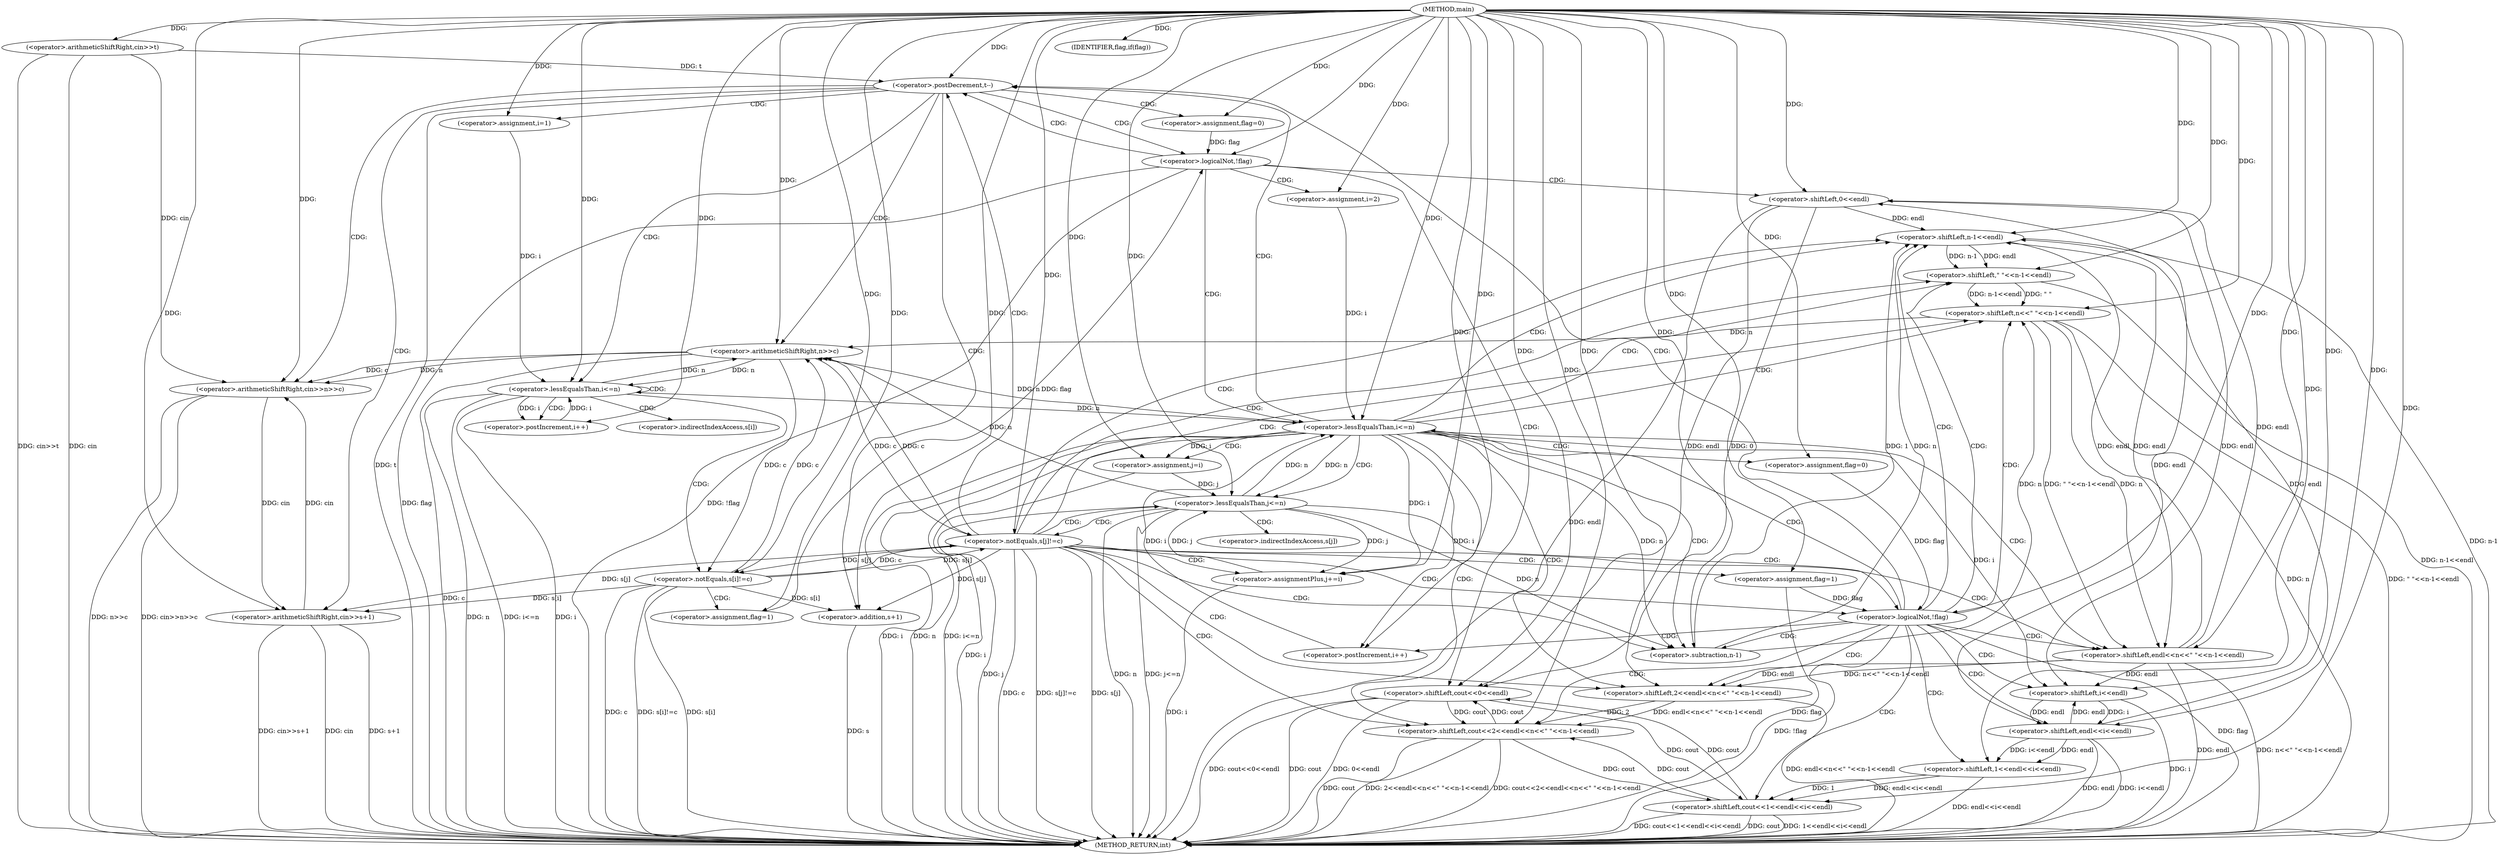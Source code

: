 digraph "main" {  
"1000102" [label = "(METHOD,main)" ]
"1000221" [label = "(METHOD_RETURN,int)" ]
"1000104" [label = "(<operator>.arithmeticShiftRight,cin>>t)" ]
"1000108" [label = "(<operator>.postDecrement,t--)" ]
"1000111" [label = "(<operator>.arithmeticShiftRight,cin>>n>>c)" ]
"1000116" [label = "(<operator>.arithmeticShiftRight,cin>>s+1)" ]
"1000122" [label = "(<operator>.assignment,flag=0)" ]
"1000127" [label = "(<operator>.assignment,i=1)" ]
"1000130" [label = "(<operator>.lessEqualsThan,i<=n)" ]
"1000133" [label = "(<operator>.postIncrement,i++)" ]
"1000145" [label = "(<operator>.logicalNot,!flag)" ]
"1000156" [label = "(<operator>.assignment,i=2)" ]
"1000159" [label = "(<operator>.lessEqualsThan,i<=n)" ]
"1000162" [label = "(<operator>.postIncrement,i++)" ]
"1000205" [label = "(IDENTIFIER,flag,if(flag))" ]
"1000206" [label = "(<operator>.shiftLeft,cout<<2<<endl<<n<<\" \"<<n-1<<endl)" ]
"1000113" [label = "(<operator>.arithmeticShiftRight,n>>c)" ]
"1000118" [label = "(<operator>.addition,s+1)" ]
"1000136" [label = "(<operator>.notEquals,s[i]!=c)" ]
"1000141" [label = "(<operator>.assignment,flag=1)" ]
"1000148" [label = "(<operator>.shiftLeft,cout<<0<<endl)" ]
"1000165" [label = "(<operator>.assignment,flag=0)" ]
"1000170" [label = "(<operator>.assignment,j=i)" ]
"1000173" [label = "(<operator>.lessEqualsThan,j<=n)" ]
"1000176" [label = "(<operator>.assignmentPlus,j+=i)" ]
"1000191" [label = "(<operator>.logicalNot,!flag)" ]
"1000208" [label = "(<operator>.shiftLeft,2<<endl<<n<<\" \"<<n-1<<endl)" ]
"1000150" [label = "(<operator>.shiftLeft,0<<endl)" ]
"1000180" [label = "(<operator>.notEquals,s[j]!=c)" ]
"1000194" [label = "(<operator>.shiftLeft,cout<<1<<endl<<i<<endl)" ]
"1000210" [label = "(<operator>.shiftLeft,endl<<n<<\" \"<<n-1<<endl)" ]
"1000186" [label = "(<operator>.assignment,flag=1)" ]
"1000212" [label = "(<operator>.shiftLeft,n<<\" \"<<n-1<<endl)" ]
"1000196" [label = "(<operator>.shiftLeft,1<<endl<<i<<endl)" ]
"1000214" [label = "(<operator>.shiftLeft,\" \"<<n-1<<endl)" ]
"1000198" [label = "(<operator>.shiftLeft,endl<<i<<endl)" ]
"1000216" [label = "(<operator>.shiftLeft,n-1<<endl)" ]
"1000200" [label = "(<operator>.shiftLeft,i<<endl)" ]
"1000217" [label = "(<operator>.subtraction,n-1)" ]
"1000137" [label = "(<operator>.indirectIndexAccess,s[i])" ]
"1000181" [label = "(<operator>.indirectIndexAccess,s[j])" ]
  "1000104" -> "1000221"  [ label = "DDG: cin"] 
  "1000104" -> "1000221"  [ label = "DDG: cin>>t"] 
  "1000108" -> "1000221"  [ label = "DDG: t"] 
  "1000113" -> "1000221"  [ label = "DDG: c"] 
  "1000111" -> "1000221"  [ label = "DDG: n>>c"] 
  "1000111" -> "1000221"  [ label = "DDG: cin>>n>>c"] 
  "1000116" -> "1000221"  [ label = "DDG: cin"] 
  "1000118" -> "1000221"  [ label = "DDG: s"] 
  "1000116" -> "1000221"  [ label = "DDG: s+1"] 
  "1000116" -> "1000221"  [ label = "DDG: cin>>s+1"] 
  "1000130" -> "1000221"  [ label = "DDG: i"] 
  "1000130" -> "1000221"  [ label = "DDG: n"] 
  "1000130" -> "1000221"  [ label = "DDG: i<=n"] 
  "1000145" -> "1000221"  [ label = "DDG: flag"] 
  "1000145" -> "1000221"  [ label = "DDG: !flag"] 
  "1000159" -> "1000221"  [ label = "DDG: i"] 
  "1000159" -> "1000221"  [ label = "DDG: n"] 
  "1000159" -> "1000221"  [ label = "DDG: i<=n"] 
  "1000170" -> "1000221"  [ label = "DDG: i"] 
  "1000173" -> "1000221"  [ label = "DDG: j"] 
  "1000173" -> "1000221"  [ label = "DDG: n"] 
  "1000173" -> "1000221"  [ label = "DDG: j<=n"] 
  "1000180" -> "1000221"  [ label = "DDG: s[j]"] 
  "1000180" -> "1000221"  [ label = "DDG: c"] 
  "1000180" -> "1000221"  [ label = "DDG: s[j]!=c"] 
  "1000176" -> "1000221"  [ label = "DDG: i"] 
  "1000186" -> "1000221"  [ label = "DDG: flag"] 
  "1000191" -> "1000221"  [ label = "DDG: flag"] 
  "1000191" -> "1000221"  [ label = "DDG: !flag"] 
  "1000194" -> "1000221"  [ label = "DDG: cout"] 
  "1000198" -> "1000221"  [ label = "DDG: endl"] 
  "1000200" -> "1000221"  [ label = "DDG: i"] 
  "1000198" -> "1000221"  [ label = "DDG: i<<endl"] 
  "1000196" -> "1000221"  [ label = "DDG: endl<<i<<endl"] 
  "1000194" -> "1000221"  [ label = "DDG: 1<<endl<<i<<endl"] 
  "1000194" -> "1000221"  [ label = "DDG: cout<<1<<endl<<i<<endl"] 
  "1000206" -> "1000221"  [ label = "DDG: cout"] 
  "1000210" -> "1000221"  [ label = "DDG: endl"] 
  "1000212" -> "1000221"  [ label = "DDG: n"] 
  "1000216" -> "1000221"  [ label = "DDG: n-1"] 
  "1000214" -> "1000221"  [ label = "DDG: n-1<<endl"] 
  "1000212" -> "1000221"  [ label = "DDG: \" \"<<n-1<<endl"] 
  "1000210" -> "1000221"  [ label = "DDG: n<<\" \"<<n-1<<endl"] 
  "1000208" -> "1000221"  [ label = "DDG: endl<<n<<\" \"<<n-1<<endl"] 
  "1000206" -> "1000221"  [ label = "DDG: 2<<endl<<n<<\" \"<<n-1<<endl"] 
  "1000206" -> "1000221"  [ label = "DDG: cout<<2<<endl<<n<<\" \"<<n-1<<endl"] 
  "1000148" -> "1000221"  [ label = "DDG: cout"] 
  "1000150" -> "1000221"  [ label = "DDG: endl"] 
  "1000148" -> "1000221"  [ label = "DDG: 0<<endl"] 
  "1000148" -> "1000221"  [ label = "DDG: cout<<0<<endl"] 
  "1000136" -> "1000221"  [ label = "DDG: s[i]"] 
  "1000136" -> "1000221"  [ label = "DDG: c"] 
  "1000136" -> "1000221"  [ label = "DDG: s[i]!=c"] 
  "1000102" -> "1000104"  [ label = "DDG: "] 
  "1000104" -> "1000108"  [ label = "DDG: t"] 
  "1000102" -> "1000108"  [ label = "DDG: "] 
  "1000102" -> "1000122"  [ label = "DDG: "] 
  "1000104" -> "1000111"  [ label = "DDG: cin"] 
  "1000116" -> "1000111"  [ label = "DDG: cin"] 
  "1000102" -> "1000111"  [ label = "DDG: "] 
  "1000113" -> "1000111"  [ label = "DDG: c"] 
  "1000113" -> "1000111"  [ label = "DDG: n"] 
  "1000111" -> "1000116"  [ label = "DDG: cin"] 
  "1000102" -> "1000116"  [ label = "DDG: "] 
  "1000180" -> "1000116"  [ label = "DDG: s[j]"] 
  "1000136" -> "1000116"  [ label = "DDG: s[i]"] 
  "1000102" -> "1000127"  [ label = "DDG: "] 
  "1000102" -> "1000156"  [ label = "DDG: "] 
  "1000102" -> "1000205"  [ label = "DDG: "] 
  "1000130" -> "1000113"  [ label = "DDG: n"] 
  "1000159" -> "1000113"  [ label = "DDG: n"] 
  "1000173" -> "1000113"  [ label = "DDG: n"] 
  "1000212" -> "1000113"  [ label = "DDG: n"] 
  "1000102" -> "1000113"  [ label = "DDG: "] 
  "1000180" -> "1000113"  [ label = "DDG: c"] 
  "1000136" -> "1000113"  [ label = "DDG: c"] 
  "1000180" -> "1000118"  [ label = "DDG: s[j]"] 
  "1000136" -> "1000118"  [ label = "DDG: s[i]"] 
  "1000102" -> "1000118"  [ label = "DDG: "] 
  "1000127" -> "1000130"  [ label = "DDG: i"] 
  "1000133" -> "1000130"  [ label = "DDG: i"] 
  "1000102" -> "1000130"  [ label = "DDG: "] 
  "1000113" -> "1000130"  [ label = "DDG: n"] 
  "1000130" -> "1000133"  [ label = "DDG: i"] 
  "1000102" -> "1000133"  [ label = "DDG: "] 
  "1000102" -> "1000141"  [ label = "DDG: "] 
  "1000122" -> "1000145"  [ label = "DDG: flag"] 
  "1000141" -> "1000145"  [ label = "DDG: flag"] 
  "1000102" -> "1000145"  [ label = "DDG: "] 
  "1000156" -> "1000159"  [ label = "DDG: i"] 
  "1000162" -> "1000159"  [ label = "DDG: i"] 
  "1000102" -> "1000159"  [ label = "DDG: "] 
  "1000130" -> "1000159"  [ label = "DDG: n"] 
  "1000173" -> "1000159"  [ label = "DDG: n"] 
  "1000102" -> "1000162"  [ label = "DDG: "] 
  "1000159" -> "1000162"  [ label = "DDG: i"] 
  "1000102" -> "1000165"  [ label = "DDG: "] 
  "1000194" -> "1000206"  [ label = "DDG: cout"] 
  "1000148" -> "1000206"  [ label = "DDG: cout"] 
  "1000102" -> "1000206"  [ label = "DDG: "] 
  "1000208" -> "1000206"  [ label = "DDG: 2"] 
  "1000208" -> "1000206"  [ label = "DDG: endl<<n<<\" \"<<n-1<<endl"] 
  "1000180" -> "1000136"  [ label = "DDG: s[j]"] 
  "1000102" -> "1000136"  [ label = "DDG: "] 
  "1000113" -> "1000136"  [ label = "DDG: c"] 
  "1000194" -> "1000148"  [ label = "DDG: cout"] 
  "1000206" -> "1000148"  [ label = "DDG: cout"] 
  "1000102" -> "1000148"  [ label = "DDG: "] 
  "1000150" -> "1000148"  [ label = "DDG: 0"] 
  "1000150" -> "1000148"  [ label = "DDG: endl"] 
  "1000159" -> "1000170"  [ label = "DDG: i"] 
  "1000102" -> "1000170"  [ label = "DDG: "] 
  "1000102" -> "1000176"  [ label = "DDG: "] 
  "1000159" -> "1000176"  [ label = "DDG: i"] 
  "1000102" -> "1000208"  [ label = "DDG: "] 
  "1000210" -> "1000208"  [ label = "DDG: n<<\" \"<<n-1<<endl"] 
  "1000210" -> "1000208"  [ label = "DDG: endl"] 
  "1000102" -> "1000150"  [ label = "DDG: "] 
  "1000198" -> "1000150"  [ label = "DDG: endl"] 
  "1000210" -> "1000150"  [ label = "DDG: endl"] 
  "1000170" -> "1000173"  [ label = "DDG: j"] 
  "1000176" -> "1000173"  [ label = "DDG: j"] 
  "1000102" -> "1000173"  [ label = "DDG: "] 
  "1000159" -> "1000173"  [ label = "DDG: n"] 
  "1000173" -> "1000176"  [ label = "DDG: j"] 
  "1000165" -> "1000191"  [ label = "DDG: flag"] 
  "1000186" -> "1000191"  [ label = "DDG: flag"] 
  "1000102" -> "1000191"  [ label = "DDG: "] 
  "1000216" -> "1000210"  [ label = "DDG: endl"] 
  "1000102" -> "1000210"  [ label = "DDG: "] 
  "1000212" -> "1000210"  [ label = "DDG: \" \"<<n-1<<endl"] 
  "1000212" -> "1000210"  [ label = "DDG: n"] 
  "1000136" -> "1000180"  [ label = "DDG: s[i]"] 
  "1000102" -> "1000180"  [ label = "DDG: "] 
  "1000113" -> "1000180"  [ label = "DDG: c"] 
  "1000136" -> "1000180"  [ label = "DDG: c"] 
  "1000102" -> "1000186"  [ label = "DDG: "] 
  "1000206" -> "1000194"  [ label = "DDG: cout"] 
  "1000148" -> "1000194"  [ label = "DDG: cout"] 
  "1000102" -> "1000194"  [ label = "DDG: "] 
  "1000196" -> "1000194"  [ label = "DDG: endl<<i<<endl"] 
  "1000196" -> "1000194"  [ label = "DDG: 1"] 
  "1000217" -> "1000212"  [ label = "DDG: n"] 
  "1000102" -> "1000212"  [ label = "DDG: "] 
  "1000214" -> "1000212"  [ label = "DDG: \" \""] 
  "1000214" -> "1000212"  [ label = "DDG: n-1<<endl"] 
  "1000102" -> "1000196"  [ label = "DDG: "] 
  "1000198" -> "1000196"  [ label = "DDG: i<<endl"] 
  "1000198" -> "1000196"  [ label = "DDG: endl"] 
  "1000102" -> "1000214"  [ label = "DDG: "] 
  "1000216" -> "1000214"  [ label = "DDG: endl"] 
  "1000216" -> "1000214"  [ label = "DDG: n-1"] 
  "1000200" -> "1000198"  [ label = "DDG: endl"] 
  "1000102" -> "1000198"  [ label = "DDG: "] 
  "1000200" -> "1000198"  [ label = "DDG: i"] 
  "1000217" -> "1000216"  [ label = "DDG: n"] 
  "1000217" -> "1000216"  [ label = "DDG: 1"] 
  "1000198" -> "1000216"  [ label = "DDG: endl"] 
  "1000210" -> "1000216"  [ label = "DDG: endl"] 
  "1000150" -> "1000216"  [ label = "DDG: endl"] 
  "1000102" -> "1000216"  [ label = "DDG: "] 
  "1000102" -> "1000200"  [ label = "DDG: "] 
  "1000159" -> "1000200"  [ label = "DDG: i"] 
  "1000198" -> "1000200"  [ label = "DDG: endl"] 
  "1000210" -> "1000200"  [ label = "DDG: endl"] 
  "1000150" -> "1000200"  [ label = "DDG: endl"] 
  "1000159" -> "1000217"  [ label = "DDG: n"] 
  "1000173" -> "1000217"  [ label = "DDG: n"] 
  "1000102" -> "1000217"  [ label = "DDG: "] 
  "1000108" -> "1000127"  [ label = "CDG: "] 
  "1000108" -> "1000122"  [ label = "CDG: "] 
  "1000108" -> "1000116"  [ label = "CDG: "] 
  "1000108" -> "1000145"  [ label = "CDG: "] 
  "1000108" -> "1000130"  [ label = "CDG: "] 
  "1000108" -> "1000118"  [ label = "CDG: "] 
  "1000108" -> "1000113"  [ label = "CDG: "] 
  "1000108" -> "1000111"  [ label = "CDG: "] 
  "1000130" -> "1000133"  [ label = "CDG: "] 
  "1000130" -> "1000130"  [ label = "CDG: "] 
  "1000130" -> "1000136"  [ label = "CDG: "] 
  "1000130" -> "1000137"  [ label = "CDG: "] 
  "1000145" -> "1000156"  [ label = "CDG: "] 
  "1000145" -> "1000150"  [ label = "CDG: "] 
  "1000145" -> "1000148"  [ label = "CDG: "] 
  "1000145" -> "1000159"  [ label = "CDG: "] 
  "1000145" -> "1000108"  [ label = "CDG: "] 
  "1000159" -> "1000165"  [ label = "CDG: "] 
  "1000159" -> "1000173"  [ label = "CDG: "] 
  "1000159" -> "1000170"  [ label = "CDG: "] 
  "1000159" -> "1000108"  [ label = "CDG: "] 
  "1000159" -> "1000208"  [ label = "CDG: "] 
  "1000159" -> "1000216"  [ label = "CDG: "] 
  "1000159" -> "1000210"  [ label = "CDG: "] 
  "1000159" -> "1000206"  [ label = "CDG: "] 
  "1000159" -> "1000214"  [ label = "CDG: "] 
  "1000159" -> "1000217"  [ label = "CDG: "] 
  "1000159" -> "1000212"  [ label = "CDG: "] 
  "1000136" -> "1000141"  [ label = "CDG: "] 
  "1000173" -> "1000191"  [ label = "CDG: "] 
  "1000173" -> "1000180"  [ label = "CDG: "] 
  "1000173" -> "1000181"  [ label = "CDG: "] 
  "1000191" -> "1000200"  [ label = "CDG: "] 
  "1000191" -> "1000194"  [ label = "CDG: "] 
  "1000191" -> "1000198"  [ label = "CDG: "] 
  "1000191" -> "1000196"  [ label = "CDG: "] 
  "1000191" -> "1000159"  [ label = "CDG: "] 
  "1000191" -> "1000162"  [ label = "CDG: "] 
  "1000191" -> "1000108"  [ label = "CDG: "] 
  "1000191" -> "1000208"  [ label = "CDG: "] 
  "1000191" -> "1000216"  [ label = "CDG: "] 
  "1000191" -> "1000210"  [ label = "CDG: "] 
  "1000191" -> "1000206"  [ label = "CDG: "] 
  "1000191" -> "1000214"  [ label = "CDG: "] 
  "1000191" -> "1000217"  [ label = "CDG: "] 
  "1000191" -> "1000212"  [ label = "CDG: "] 
  "1000180" -> "1000176"  [ label = "CDG: "] 
  "1000180" -> "1000186"  [ label = "CDG: "] 
  "1000180" -> "1000173"  [ label = "CDG: "] 
  "1000180" -> "1000191"  [ label = "CDG: "] 
  "1000180" -> "1000108"  [ label = "CDG: "] 
  "1000180" -> "1000208"  [ label = "CDG: "] 
  "1000180" -> "1000216"  [ label = "CDG: "] 
  "1000180" -> "1000210"  [ label = "CDG: "] 
  "1000180" -> "1000206"  [ label = "CDG: "] 
  "1000180" -> "1000214"  [ label = "CDG: "] 
  "1000180" -> "1000217"  [ label = "CDG: "] 
  "1000180" -> "1000212"  [ label = "CDG: "] 
}
